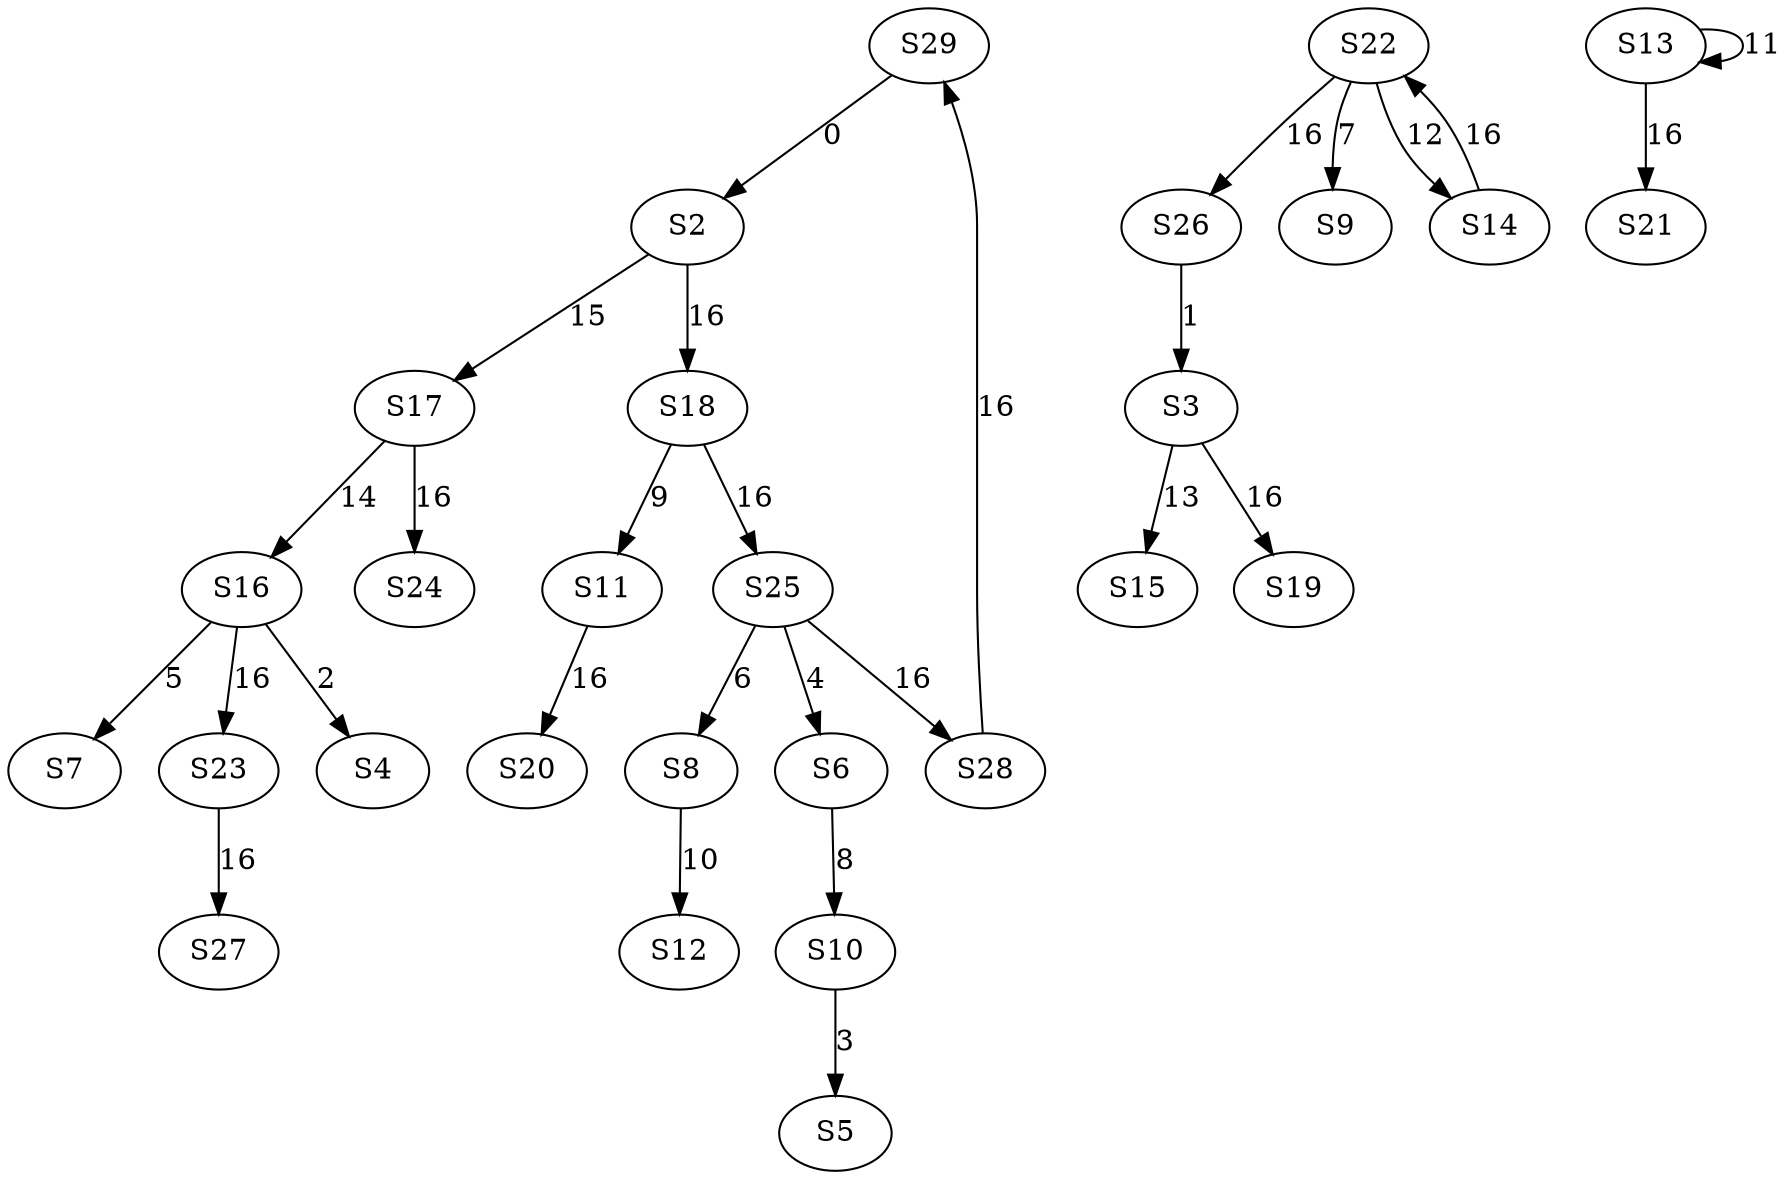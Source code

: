 strict digraph {
	S29 -> S2 [ label = 0 ];
	S26 -> S3 [ label = 1 ];
	S16 -> S4 [ label = 2 ];
	S10 -> S5 [ label = 3 ];
	S25 -> S6 [ label = 4 ];
	S16 -> S7 [ label = 5 ];
	S25 -> S8 [ label = 6 ];
	S22 -> S9 [ label = 7 ];
	S6 -> S10 [ label = 8 ];
	S18 -> S11 [ label = 9 ];
	S8 -> S12 [ label = 10 ];
	S13 -> S13 [ label = 11 ];
	S22 -> S14 [ label = 12 ];
	S3 -> S15 [ label = 13 ];
	S17 -> S16 [ label = 14 ];
	S2 -> S17 [ label = 15 ];
	S2 -> S18 [ label = 16 ];
	S3 -> S19 [ label = 16 ];
	S11 -> S20 [ label = 16 ];
	S13 -> S21 [ label = 16 ];
	S14 -> S22 [ label = 16 ];
	S16 -> S23 [ label = 16 ];
	S17 -> S24 [ label = 16 ];
	S18 -> S25 [ label = 16 ];
	S22 -> S26 [ label = 16 ];
	S23 -> S27 [ label = 16 ];
	S25 -> S28 [ label = 16 ];
	S28 -> S29 [ label = 16 ];
}